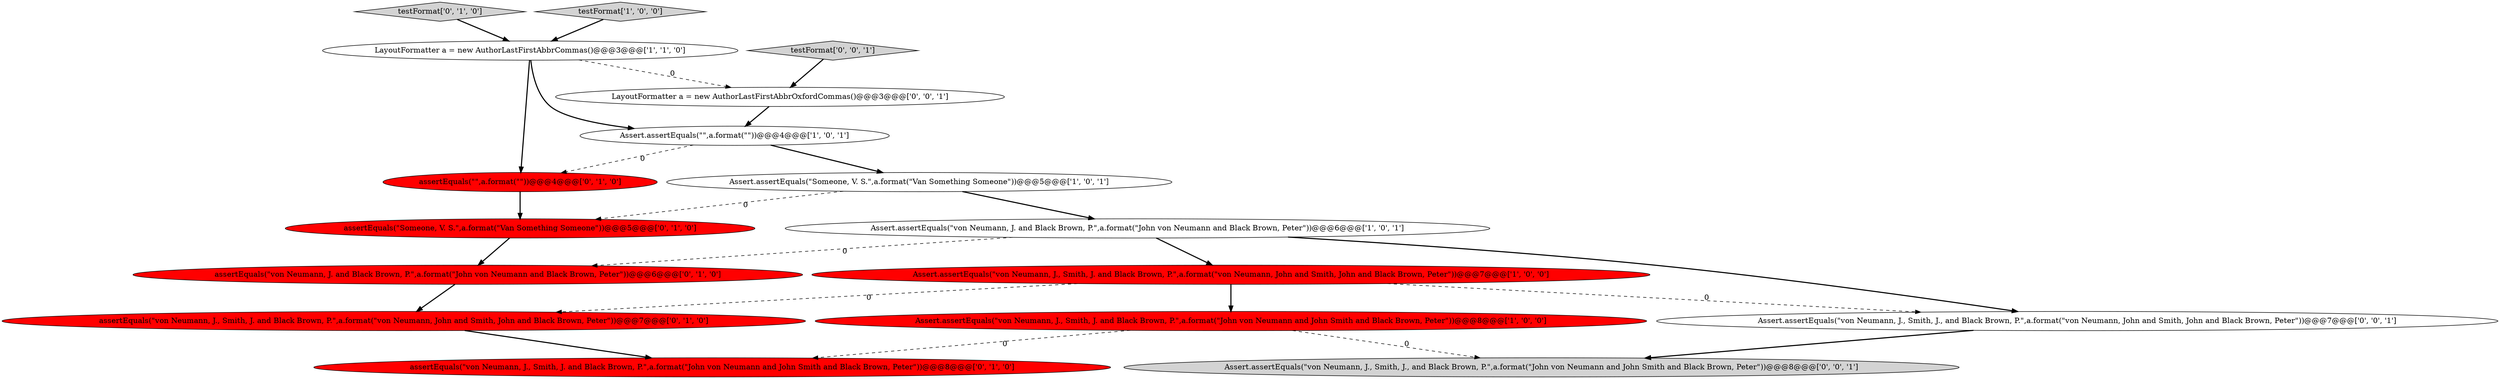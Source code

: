 digraph {
10 [style = filled, label = "assertEquals(\"von Neumann, J., Smith, J. and Black Brown, P.\",a.format(\"John von Neumann and John Smith and Black Brown, Peter\"))@@@8@@@['0', '1', '0']", fillcolor = red, shape = ellipse image = "AAA1AAABBB2BBB"];
6 [style = filled, label = "Assert.assertEquals(\"Someone, V. S.\",a.format(\"Van Something Someone\"))@@@5@@@['1', '0', '1']", fillcolor = white, shape = ellipse image = "AAA0AAABBB1BBB"];
3 [style = filled, label = "LayoutFormatter a = new AuthorLastFirstAbbrCommas()@@@3@@@['1', '1', '0']", fillcolor = white, shape = ellipse image = "AAA0AAABBB1BBB"];
4 [style = filled, label = "Assert.assertEquals(\"von Neumann, J. and Black Brown, P.\",a.format(\"John von Neumann and Black Brown, Peter\"))@@@6@@@['1', '0', '1']", fillcolor = white, shape = ellipse image = "AAA0AAABBB1BBB"];
7 [style = filled, label = "assertEquals(\"\",a.format(\"\"))@@@4@@@['0', '1', '0']", fillcolor = red, shape = ellipse image = "AAA1AAABBB2BBB"];
14 [style = filled, label = "Assert.assertEquals(\"von Neumann, J., Smith, J., and Black Brown, P.\",a.format(\"von Neumann, John and Smith, John and Black Brown, Peter\"))@@@7@@@['0', '0', '1']", fillcolor = white, shape = ellipse image = "AAA0AAABBB3BBB"];
16 [style = filled, label = "LayoutFormatter a = new AuthorLastFirstAbbrOxfordCommas()@@@3@@@['0', '0', '1']", fillcolor = white, shape = ellipse image = "AAA0AAABBB3BBB"];
15 [style = filled, label = "Assert.assertEquals(\"von Neumann, J., Smith, J., and Black Brown, P.\",a.format(\"John von Neumann and John Smith and Black Brown, Peter\"))@@@8@@@['0', '0', '1']", fillcolor = lightgray, shape = ellipse image = "AAA0AAABBB3BBB"];
11 [style = filled, label = "testFormat['0', '1', '0']", fillcolor = lightgray, shape = diamond image = "AAA0AAABBB2BBB"];
13 [style = filled, label = "testFormat['0', '0', '1']", fillcolor = lightgray, shape = diamond image = "AAA0AAABBB3BBB"];
8 [style = filled, label = "assertEquals(\"Someone, V. S.\",a.format(\"Van Something Someone\"))@@@5@@@['0', '1', '0']", fillcolor = red, shape = ellipse image = "AAA1AAABBB2BBB"];
2 [style = filled, label = "Assert.assertEquals(\"von Neumann, J., Smith, J. and Black Brown, P.\",a.format(\"John von Neumann and John Smith and Black Brown, Peter\"))@@@8@@@['1', '0', '0']", fillcolor = red, shape = ellipse image = "AAA1AAABBB1BBB"];
9 [style = filled, label = "assertEquals(\"von Neumann, J. and Black Brown, P.\",a.format(\"John von Neumann and Black Brown, Peter\"))@@@6@@@['0', '1', '0']", fillcolor = red, shape = ellipse image = "AAA1AAABBB2BBB"];
0 [style = filled, label = "Assert.assertEquals(\"\",a.format(\"\"))@@@4@@@['1', '0', '1']", fillcolor = white, shape = ellipse image = "AAA0AAABBB1BBB"];
12 [style = filled, label = "assertEquals(\"von Neumann, J., Smith, J. and Black Brown, P.\",a.format(\"von Neumann, John and Smith, John and Black Brown, Peter\"))@@@7@@@['0', '1', '0']", fillcolor = red, shape = ellipse image = "AAA1AAABBB2BBB"];
1 [style = filled, label = "Assert.assertEquals(\"von Neumann, J., Smith, J. and Black Brown, P.\",a.format(\"von Neumann, John and Smith, John and Black Brown, Peter\"))@@@7@@@['1', '0', '0']", fillcolor = red, shape = ellipse image = "AAA1AAABBB1BBB"];
5 [style = filled, label = "testFormat['1', '0', '0']", fillcolor = lightgray, shape = diamond image = "AAA0AAABBB1BBB"];
5->3 [style = bold, label=""];
16->0 [style = bold, label=""];
4->14 [style = bold, label=""];
6->8 [style = dashed, label="0"];
1->14 [style = dashed, label="0"];
0->6 [style = bold, label=""];
7->8 [style = bold, label=""];
13->16 [style = bold, label=""];
3->0 [style = bold, label=""];
2->10 [style = dashed, label="0"];
2->15 [style = dashed, label="0"];
1->12 [style = dashed, label="0"];
6->4 [style = bold, label=""];
4->9 [style = dashed, label="0"];
12->10 [style = bold, label=""];
3->7 [style = bold, label=""];
11->3 [style = bold, label=""];
8->9 [style = bold, label=""];
14->15 [style = bold, label=""];
1->2 [style = bold, label=""];
4->1 [style = bold, label=""];
9->12 [style = bold, label=""];
0->7 [style = dashed, label="0"];
3->16 [style = dashed, label="0"];
}
